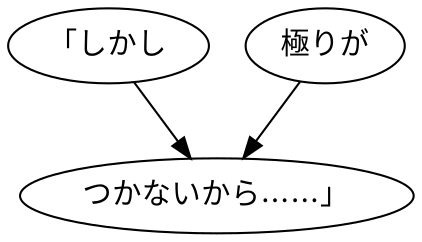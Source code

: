 digraph graph7832 {
	node0 [label="「しかし"];
	node1 [label="極りが"];
	node2 [label="つかないから……」"];
	node0 -> node2;
	node1 -> node2;
}
